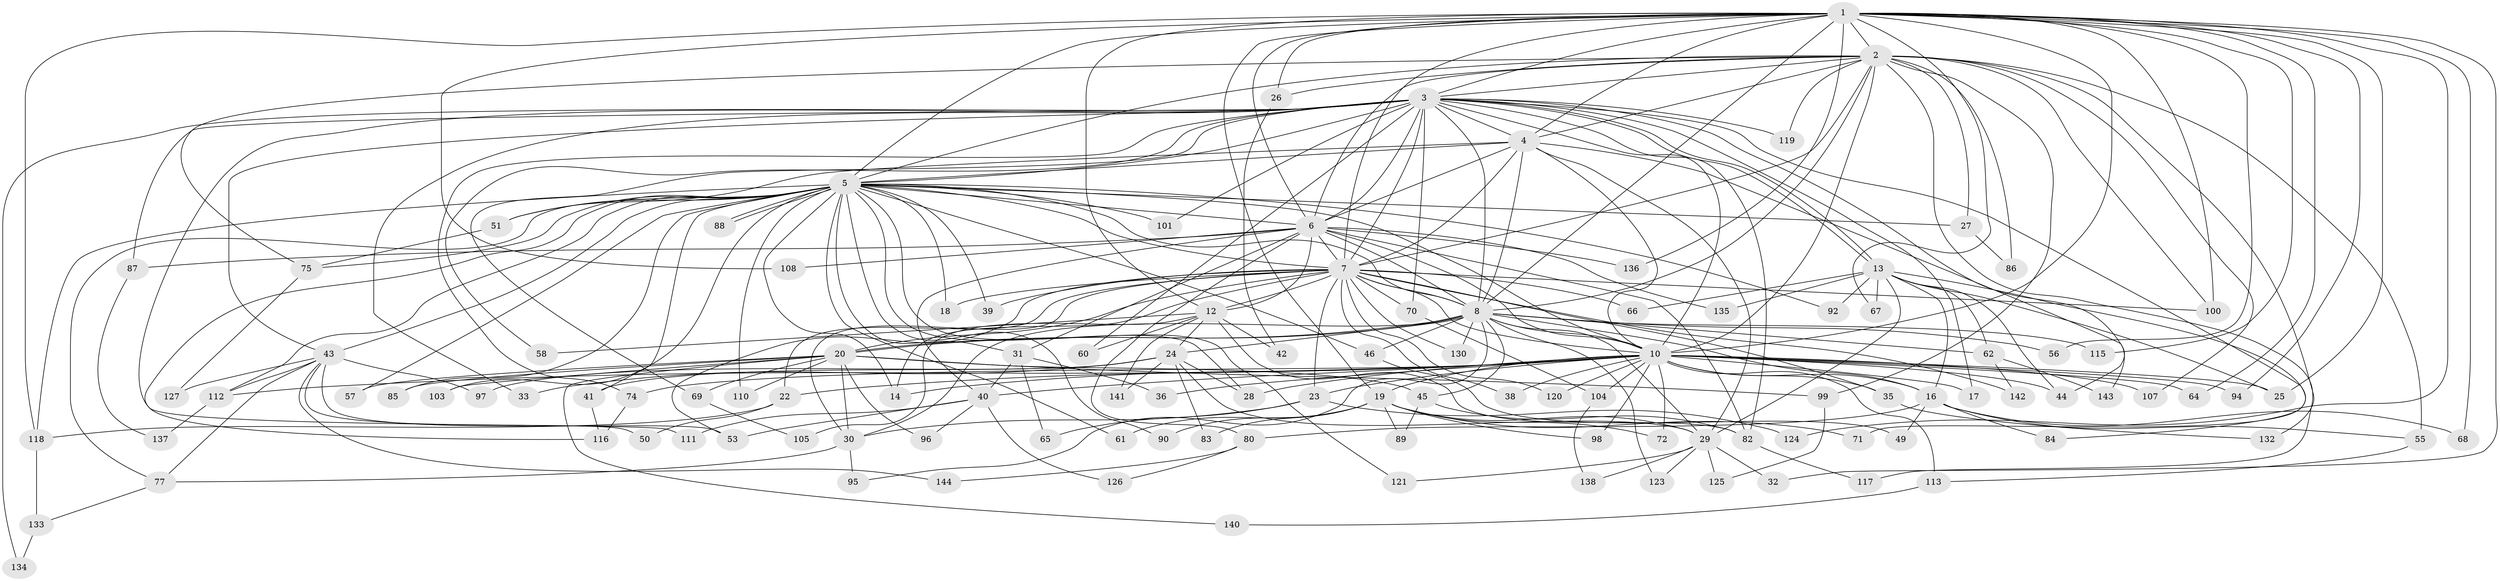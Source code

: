 // original degree distribution, {27: 0.013793103448275862, 19: 0.006896551724137931, 26: 0.006896551724137931, 12: 0.013793103448275862, 14: 0.006896551724137931, 28: 0.006896551724137931, 23: 0.006896551724137931, 13: 0.006896551724137931, 31: 0.006896551724137931, 4: 0.06896551724137931, 7: 0.020689655172413793, 11: 0.006896551724137931, 3: 0.18620689655172415, 6: 0.006896551724137931, 5: 0.05517241379310345, 2: 0.5517241379310345, 10: 0.020689655172413793, 9: 0.006896551724137931}
// Generated by graph-tools (version 1.1) at 2025/11/02/27/25 16:11:08]
// undirected, 116 vertices, 272 edges
graph export_dot {
graph [start="1"]
  node [color=gray90,style=filled];
  1 [super="+79"];
  2 [super="+34"];
  3 [super="+11"];
  4;
  5 [super="+37"];
  6 [super="+9"];
  7 [super="+48"];
  8 [super="+59"];
  10 [super="+47"];
  12 [super="+15"];
  13 [super="+81"];
  14;
  16 [super="+21"];
  17;
  18;
  19 [super="+54"];
  20 [super="+102"];
  22;
  23 [super="+76"];
  24 [super="+128"];
  25 [super="+63"];
  26;
  27;
  28;
  29 [super="+52"];
  30 [super="+91"];
  31;
  32;
  33;
  35;
  36;
  38;
  39;
  40 [super="+139"];
  41;
  42;
  43 [super="+93"];
  44 [super="+78"];
  45 [super="+109"];
  46;
  49;
  50;
  51;
  53 [super="+73"];
  55;
  56;
  57;
  58;
  60;
  61;
  62;
  64;
  65;
  66;
  67;
  68;
  69;
  70;
  71;
  72;
  74;
  75 [super="+122"];
  77;
  80;
  82 [super="+145"];
  83;
  84;
  85;
  86;
  87;
  88;
  89;
  90;
  92;
  94;
  95;
  96;
  97;
  98;
  99;
  100 [super="+106"];
  101;
  103;
  104;
  105;
  107;
  108;
  110;
  111;
  112 [super="+114"];
  113;
  115;
  116 [super="+129"];
  117;
  118 [super="+131"];
  119;
  120;
  121;
  123;
  124;
  125;
  126;
  127;
  130;
  132;
  133;
  134;
  135;
  136;
  137;
  138;
  140;
  141;
  142;
  143;
  144;
  1 -- 2;
  1 -- 3;
  1 -- 4;
  1 -- 5;
  1 -- 6 [weight=2];
  1 -- 7;
  1 -- 8;
  1 -- 10 [weight=2];
  1 -- 12 [weight=2];
  1 -- 19;
  1 -- 25;
  1 -- 26;
  1 -- 32;
  1 -- 56;
  1 -- 64;
  1 -- 67;
  1 -- 68;
  1 -- 94;
  1 -- 100;
  1 -- 108;
  1 -- 115;
  1 -- 118;
  1 -- 124;
  1 -- 136;
  2 -- 3;
  2 -- 4;
  2 -- 5;
  2 -- 6 [weight=2];
  2 -- 7;
  2 -- 8;
  2 -- 10;
  2 -- 26;
  2 -- 27;
  2 -- 55;
  2 -- 86;
  2 -- 99;
  2 -- 100;
  2 -- 119;
  2 -- 132;
  2 -- 107;
  2 -- 117;
  2 -- 75;
  3 -- 4;
  3 -- 5;
  3 -- 6 [weight=2];
  3 -- 7 [weight=2];
  3 -- 8;
  3 -- 10;
  3 -- 13;
  3 -- 13;
  3 -- 17;
  3 -- 33;
  3 -- 43;
  3 -- 44;
  3 -- 58;
  3 -- 60;
  3 -- 69;
  3 -- 70;
  3 -- 71;
  3 -- 87;
  3 -- 101;
  3 -- 119;
  3 -- 134;
  3 -- 74;
  3 -- 111;
  3 -- 82;
  4 -- 5;
  4 -- 6 [weight=2];
  4 -- 7;
  4 -- 8;
  4 -- 10;
  4 -- 29;
  4 -- 51;
  4 -- 143;
  5 -- 6 [weight=2];
  5 -- 7;
  5 -- 8;
  5 -- 10;
  5 -- 14;
  5 -- 18;
  5 -- 27;
  5 -- 31;
  5 -- 41;
  5 -- 43;
  5 -- 51;
  5 -- 61;
  5 -- 75;
  5 -- 88;
  5 -- 88;
  5 -- 90;
  5 -- 92;
  5 -- 101;
  5 -- 110;
  5 -- 121;
  5 -- 39;
  5 -- 103;
  5 -- 77;
  5 -- 46;
  5 -- 112;
  5 -- 116;
  5 -- 85;
  5 -- 57;
  5 -- 28;
  5 -- 118;
  6 -- 7 [weight=2];
  6 -- 8 [weight=2];
  6 -- 10 [weight=2];
  6 -- 40;
  6 -- 80;
  6 -- 87;
  6 -- 108;
  6 -- 135;
  6 -- 136;
  6 -- 12;
  6 -- 82;
  6 -- 31;
  7 -- 8 [weight=2];
  7 -- 10;
  7 -- 12;
  7 -- 18;
  7 -- 22;
  7 -- 23;
  7 -- 30;
  7 -- 35;
  7 -- 38;
  7 -- 39;
  7 -- 53;
  7 -- 66;
  7 -- 70;
  7 -- 120;
  7 -- 130;
  7 -- 142;
  7 -- 20;
  7 -- 14;
  7 -- 100;
  8 -- 10;
  8 -- 16;
  8 -- 20;
  8 -- 20;
  8 -- 24 [weight=2];
  8 -- 45;
  8 -- 46;
  8 -- 56;
  8 -- 95;
  8 -- 115;
  8 -- 123;
  8 -- 130;
  8 -- 62;
  8 -- 29;
  8 -- 30;
  10 -- 14;
  10 -- 16;
  10 -- 17;
  10 -- 19;
  10 -- 22;
  10 -- 23;
  10 -- 25;
  10 -- 28;
  10 -- 35;
  10 -- 36;
  10 -- 38;
  10 -- 64;
  10 -- 72;
  10 -- 74;
  10 -- 94;
  10 -- 98;
  10 -- 107;
  10 -- 113;
  10 -- 104;
  10 -- 120;
  10 -- 44;
  10 -- 112;
  10 -- 40;
  12 -- 42;
  12 -- 58;
  12 -- 82;
  12 -- 105;
  12 -- 24;
  12 -- 141;
  12 -- 60;
  13 -- 44;
  13 -- 62;
  13 -- 66;
  13 -- 67;
  13 -- 84;
  13 -- 92;
  13 -- 29;
  13 -- 135;
  13 -- 16;
  13 -- 25;
  16 -- 55;
  16 -- 84;
  16 -- 80;
  16 -- 49;
  16 -- 68;
  19 -- 61;
  19 -- 83;
  19 -- 98;
  19 -- 71;
  19 -- 72;
  19 -- 89;
  19 -- 90;
  19 -- 29;
  20 -- 30;
  20 -- 45;
  20 -- 57;
  20 -- 69;
  20 -- 85;
  20 -- 96;
  20 -- 99;
  20 -- 103;
  20 -- 110;
  20 -- 140;
  22 -- 50;
  22 -- 118;
  23 -- 65;
  23 -- 124;
  23 -- 30;
  24 -- 28;
  24 -- 29;
  24 -- 33;
  24 -- 41;
  24 -- 83;
  24 -- 97;
  24 -- 141;
  26 -- 42;
  27 -- 86;
  29 -- 32;
  29 -- 121;
  29 -- 123;
  29 -- 125;
  29 -- 138;
  30 -- 77;
  30 -- 95;
  31 -- 36;
  31 -- 40;
  31 -- 65;
  35 -- 132;
  40 -- 53;
  40 -- 96;
  40 -- 111;
  40 -- 126;
  41 -- 116;
  43 -- 50;
  43 -- 97;
  43 -- 112;
  43 -- 127;
  43 -- 144;
  43 -- 53;
  43 -- 77;
  45 -- 89;
  45 -- 82;
  46 -- 49;
  51 -- 75;
  55 -- 113;
  62 -- 142;
  62 -- 143;
  69 -- 105;
  70 -- 104;
  74 -- 116;
  75 -- 127;
  77 -- 133;
  80 -- 126;
  80 -- 144;
  82 -- 117;
  87 -- 137;
  99 -- 125;
  104 -- 138;
  112 -- 137;
  113 -- 140;
  118 -- 133;
  133 -- 134;
}
